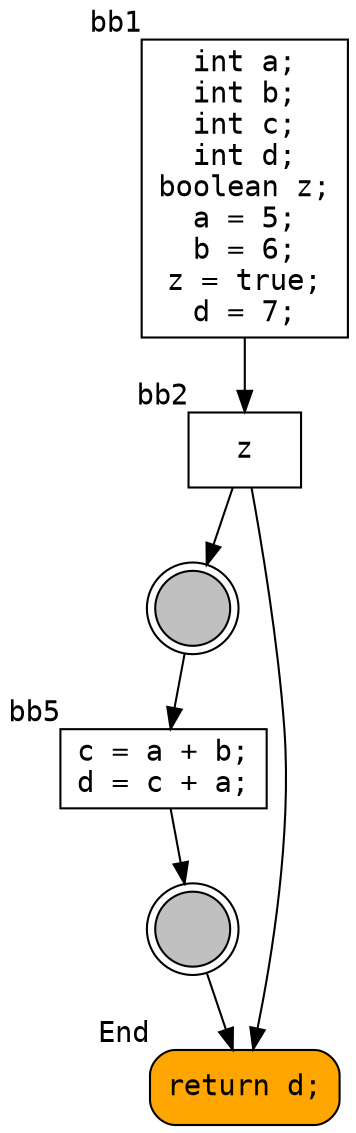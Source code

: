 digraph {
rankdir=TB
"bb1" -> "bb2";

bb1 [fillcolor="white", style="filled", shape="box", fontname="monospace", xlabel="bb1", label="int a;
int b;
int c;
int d;
boolean z;
a = 5;
b = 6;
z = true;
d = 7;
"];
"bb2" -> "bb3","bb4";

bb2 [fillcolor="white", style="filled", shape="box", fontname="monospace", xlabel="bb2", label="z
"];
bb4 [style="rounded,filled", shape="box", fillcolor="orange", fontname="monospace", xlabel="End", label="return d;
"];
"bb3" -> "bb5";

bb3 [fillcolor="gray", style="filled", shape="doublecircle", fontname="monospace", label=""];
"bb5" -> "bb6";

bb5 [fillcolor="white", style="filled", shape="box", fontname="monospace", xlabel="bb5", label="c = a + b;
d = c + a;
"];
"bb6" -> "bb4";

bb6 [fillcolor="gray", style="filled", shape="doublecircle", fontname="monospace", label=""];
}